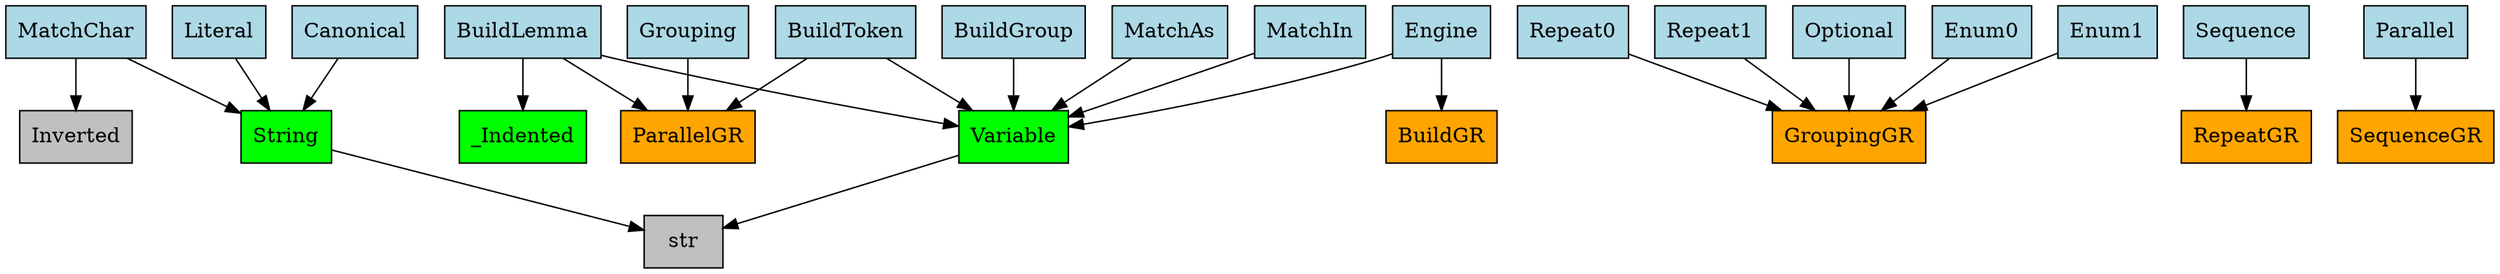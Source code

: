 digraph {
	0 [label=BuildToken fillcolor=lightblue shape=rect style=filled]
	1 [label=Variable fillcolor=lime shape=rect style=filled]
	2 [label=ParallelGR fillcolor=orange shape=rect style=filled]
	3 [label=BuildLemma fillcolor=lightblue shape=rect style=filled]
	4 [label=_Indented fillcolor=lime shape=rect style=filled]
	5 [label=BuildGroup fillcolor=lightblue shape=rect style=filled]
	6 [label=MatchChar fillcolor=lightblue shape=rect style=filled]
	7 [label=Inverted fillcolor=gray shape=rect style=filled]
	8 [label=String fillcolor=lime shape=rect style=filled]
	9 [label=MatchAs fillcolor=lightblue shape=rect style=filled]
	10 [label=MatchIn fillcolor=lightblue shape=rect style=filled]
	11 [label=Literal fillcolor=lightblue shape=rect style=filled]
	12 [label=Canonical fillcolor=lightblue shape=rect style=filled]
	13 [label=Grouping fillcolor=lightblue shape=rect style=filled]
	14 [label=Repeat0 fillcolor=lightblue shape=rect style=filled]
	15 [label=GroupingGR fillcolor=orange shape=rect style=filled]
	16 [label=Repeat1 fillcolor=lightblue shape=rect style=filled]
	17 [label=Optional fillcolor=lightblue shape=rect style=filled]
	18 [label=Enum0 fillcolor=lightblue shape=rect style=filled]
	19 [label=Enum1 fillcolor=lightblue shape=rect style=filled]
	20 [label=Sequence fillcolor=lightblue shape=rect style=filled]
	21 [label=RepeatGR fillcolor=orange shape=rect style=filled]
	22 [label=Parallel fillcolor=lightblue shape=rect style=filled]
	23 [label=SequenceGR fillcolor=orange shape=rect style=filled]
	24 [label=Engine fillcolor=lightblue shape=rect style=filled]
	25 [label=BuildGR fillcolor=orange shape=rect style=filled]
	26 [label=str fillcolor=gray shape=rect style=filled]
	0 -> 1
	0 -> 2
	3 -> 4
	3 -> 1
	3 -> 2
	5 -> 1
	6 -> 7
	6 -> 8
	9 -> 1
	10 -> 1
	11 -> 8
	12 -> 8
	13 -> 2
	14 -> 15
	16 -> 15
	17 -> 15
	18 -> 15
	19 -> 15
	20 -> 21
	22 -> 23
	24 -> 25
	24 -> 1
	1 -> 26
	8 -> 26
}
